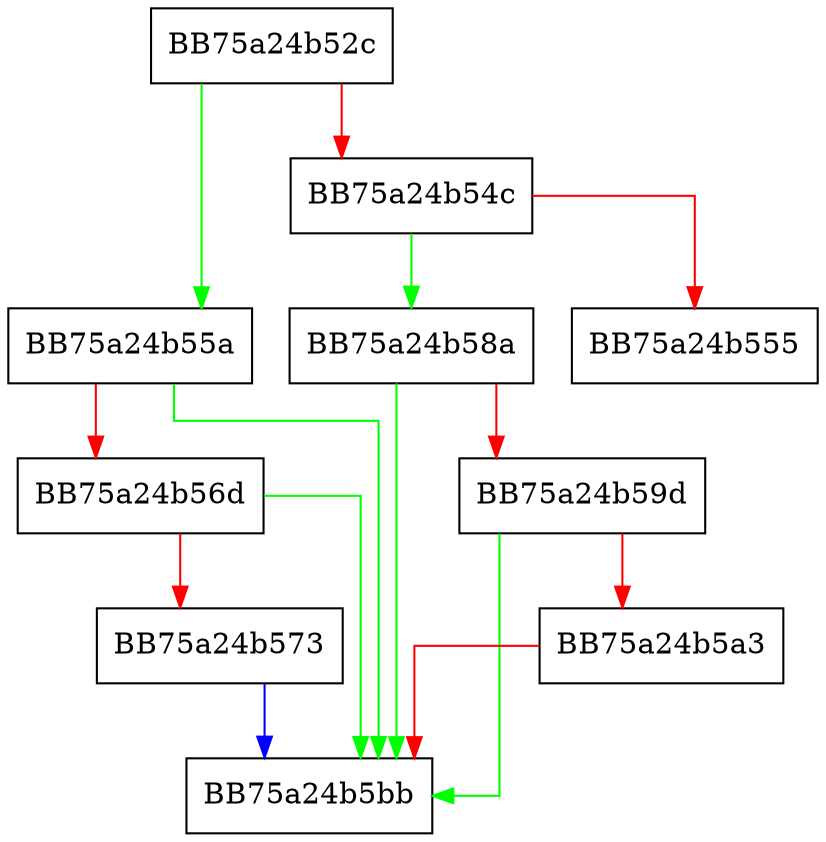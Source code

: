 digraph CheckImportsSize {
  node [shape="box"];
  graph [splines=ortho];
  BB75a24b52c -> BB75a24b55a [color="green"];
  BB75a24b52c -> BB75a24b54c [color="red"];
  BB75a24b54c -> BB75a24b58a [color="green"];
  BB75a24b54c -> BB75a24b555 [color="red"];
  BB75a24b55a -> BB75a24b5bb [color="green"];
  BB75a24b55a -> BB75a24b56d [color="red"];
  BB75a24b56d -> BB75a24b5bb [color="green"];
  BB75a24b56d -> BB75a24b573 [color="red"];
  BB75a24b573 -> BB75a24b5bb [color="blue"];
  BB75a24b58a -> BB75a24b5bb [color="green"];
  BB75a24b58a -> BB75a24b59d [color="red"];
  BB75a24b59d -> BB75a24b5bb [color="green"];
  BB75a24b59d -> BB75a24b5a3 [color="red"];
  BB75a24b5a3 -> BB75a24b5bb [color="red"];
}
